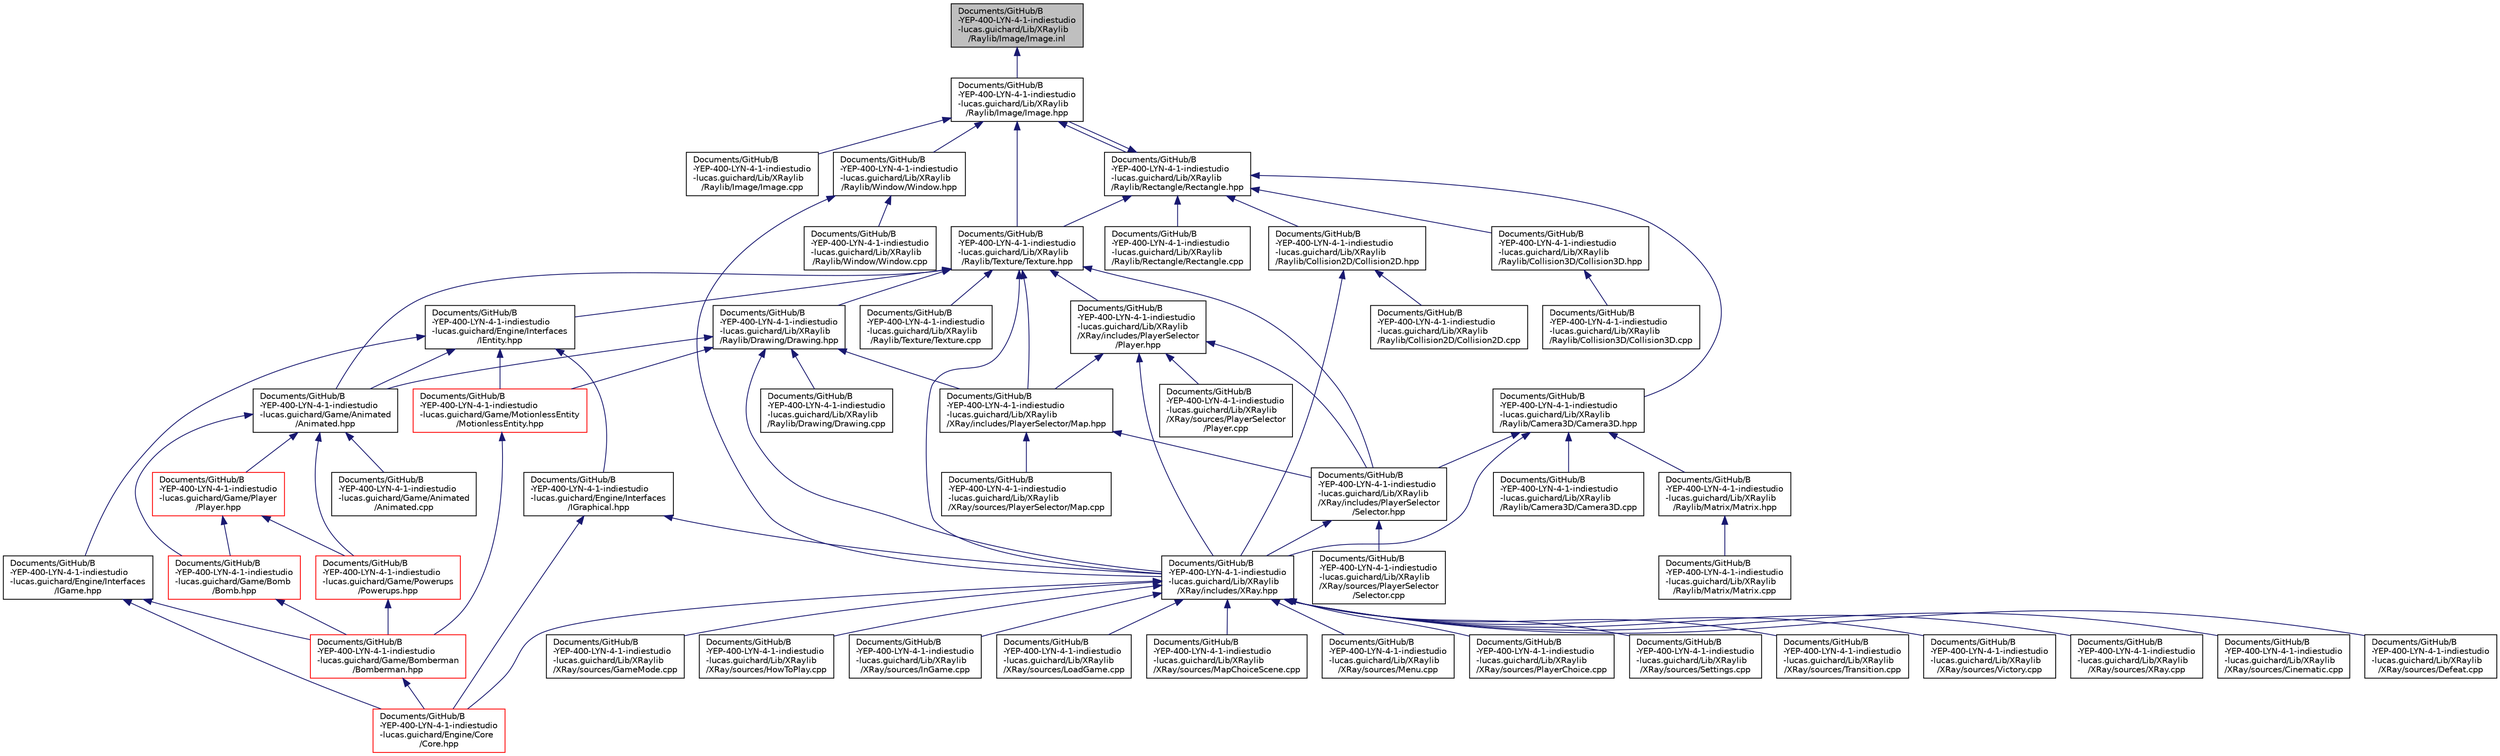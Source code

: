 digraph "Documents/GitHub/B-YEP-400-LYN-4-1-indiestudio-lucas.guichard/Lib/XRaylib/Raylib/Image/Image.inl"
{
 // LATEX_PDF_SIZE
  edge [fontname="Helvetica",fontsize="10",labelfontname="Helvetica",labelfontsize="10"];
  node [fontname="Helvetica",fontsize="10",shape=record];
  Node1 [label="Documents/GitHub/B\l-YEP-400-LYN-4-1-indiestudio\l-lucas.guichard/Lib/XRaylib\l/Raylib/Image/Image.inl",height=0.2,width=0.4,color="black", fillcolor="grey75", style="filled", fontcolor="black",tooltip=" "];
  Node1 -> Node2 [dir="back",color="midnightblue",fontsize="10",style="solid",fontname="Helvetica"];
  Node2 [label="Documents/GitHub/B\l-YEP-400-LYN-4-1-indiestudio\l-lucas.guichard/Lib/XRaylib\l/Raylib/Image/Image.hpp",height=0.2,width=0.4,color="black", fillcolor="white", style="filled",URL="$_image_8hpp.html",tooltip=" "];
  Node2 -> Node3 [dir="back",color="midnightblue",fontsize="10",style="solid",fontname="Helvetica"];
  Node3 [label="Documents/GitHub/B\l-YEP-400-LYN-4-1-indiestudio\l-lucas.guichard/Lib/XRaylib\l/Raylib/Image/Image.cpp",height=0.2,width=0.4,color="black", fillcolor="white", style="filled",URL="$_image_8cpp.html",tooltip=" "];
  Node2 -> Node4 [dir="back",color="midnightblue",fontsize="10",style="solid",fontname="Helvetica"];
  Node4 [label="Documents/GitHub/B\l-YEP-400-LYN-4-1-indiestudio\l-lucas.guichard/Lib/XRaylib\l/Raylib/Rectangle/Rectangle.hpp",height=0.2,width=0.4,color="black", fillcolor="white", style="filled",URL="$_rectangle_8hpp.html",tooltip=" "];
  Node4 -> Node5 [dir="back",color="midnightblue",fontsize="10",style="solid",fontname="Helvetica"];
  Node5 [label="Documents/GitHub/B\l-YEP-400-LYN-4-1-indiestudio\l-lucas.guichard/Lib/XRaylib\l/Raylib/Camera3D/Camera3D.hpp",height=0.2,width=0.4,color="black", fillcolor="white", style="filled",URL="$_camera3_d_8hpp.html",tooltip=" "];
  Node5 -> Node6 [dir="back",color="midnightblue",fontsize="10",style="solid",fontname="Helvetica"];
  Node6 [label="Documents/GitHub/B\l-YEP-400-LYN-4-1-indiestudio\l-lucas.guichard/Lib/XRaylib\l/Raylib/Camera3D/Camera3D.cpp",height=0.2,width=0.4,color="black", fillcolor="white", style="filled",URL="$_camera3_d_8cpp.html",tooltip=" "];
  Node5 -> Node7 [dir="back",color="midnightblue",fontsize="10",style="solid",fontname="Helvetica"];
  Node7 [label="Documents/GitHub/B\l-YEP-400-LYN-4-1-indiestudio\l-lucas.guichard/Lib/XRaylib\l/Raylib/Matrix/Matrix.hpp",height=0.2,width=0.4,color="black", fillcolor="white", style="filled",URL="$_matrix_8hpp.html",tooltip=" "];
  Node7 -> Node8 [dir="back",color="midnightblue",fontsize="10",style="solid",fontname="Helvetica"];
  Node8 [label="Documents/GitHub/B\l-YEP-400-LYN-4-1-indiestudio\l-lucas.guichard/Lib/XRaylib\l/Raylib/Matrix/Matrix.cpp",height=0.2,width=0.4,color="black", fillcolor="white", style="filled",URL="$_matrix_8cpp.html",tooltip=" "];
  Node5 -> Node9 [dir="back",color="midnightblue",fontsize="10",style="solid",fontname="Helvetica"];
  Node9 [label="Documents/GitHub/B\l-YEP-400-LYN-4-1-indiestudio\l-lucas.guichard/Lib/XRaylib\l/XRay/includes/PlayerSelector\l/Selector.hpp",height=0.2,width=0.4,color="black", fillcolor="white", style="filled",URL="$_selector_8hpp.html",tooltip=" "];
  Node9 -> Node10 [dir="back",color="midnightblue",fontsize="10",style="solid",fontname="Helvetica"];
  Node10 [label="Documents/GitHub/B\l-YEP-400-LYN-4-1-indiestudio\l-lucas.guichard/Lib/XRaylib\l/XRay/includes/XRay.hpp",height=0.2,width=0.4,color="black", fillcolor="white", style="filled",URL="$_x_ray_8hpp.html",tooltip=" "];
  Node10 -> Node11 [dir="back",color="midnightblue",fontsize="10",style="solid",fontname="Helvetica"];
  Node11 [label="Documents/GitHub/B\l-YEP-400-LYN-4-1-indiestudio\l-lucas.guichard/Engine/Core\l/Core.hpp",height=0.2,width=0.4,color="red", fillcolor="white", style="filled",URL="$_core_8hpp.html",tooltip=" "];
  Node10 -> Node14 [dir="back",color="midnightblue",fontsize="10",style="solid",fontname="Helvetica"];
  Node14 [label="Documents/GitHub/B\l-YEP-400-LYN-4-1-indiestudio\l-lucas.guichard/Lib/XRaylib\l/XRay/sources/Cinematic.cpp",height=0.2,width=0.4,color="black", fillcolor="white", style="filled",URL="$_cinematic_8cpp.html",tooltip=" "];
  Node10 -> Node15 [dir="back",color="midnightblue",fontsize="10",style="solid",fontname="Helvetica"];
  Node15 [label="Documents/GitHub/B\l-YEP-400-LYN-4-1-indiestudio\l-lucas.guichard/Lib/XRaylib\l/XRay/sources/Defeat.cpp",height=0.2,width=0.4,color="black", fillcolor="white", style="filled",URL="$_defeat_8cpp.html",tooltip=" "];
  Node10 -> Node16 [dir="back",color="midnightblue",fontsize="10",style="solid",fontname="Helvetica"];
  Node16 [label="Documents/GitHub/B\l-YEP-400-LYN-4-1-indiestudio\l-lucas.guichard/Lib/XRaylib\l/XRay/sources/GameMode.cpp",height=0.2,width=0.4,color="black", fillcolor="white", style="filled",URL="$_game_mode_8cpp.html",tooltip=" "];
  Node10 -> Node17 [dir="back",color="midnightblue",fontsize="10",style="solid",fontname="Helvetica"];
  Node17 [label="Documents/GitHub/B\l-YEP-400-LYN-4-1-indiestudio\l-lucas.guichard/Lib/XRaylib\l/XRay/sources/HowToPlay.cpp",height=0.2,width=0.4,color="black", fillcolor="white", style="filled",URL="$_how_to_play_8cpp.html",tooltip=" "];
  Node10 -> Node18 [dir="back",color="midnightblue",fontsize="10",style="solid",fontname="Helvetica"];
  Node18 [label="Documents/GitHub/B\l-YEP-400-LYN-4-1-indiestudio\l-lucas.guichard/Lib/XRaylib\l/XRay/sources/InGame.cpp",height=0.2,width=0.4,color="black", fillcolor="white", style="filled",URL="$_in_game_8cpp.html",tooltip=" "];
  Node10 -> Node19 [dir="back",color="midnightblue",fontsize="10",style="solid",fontname="Helvetica"];
  Node19 [label="Documents/GitHub/B\l-YEP-400-LYN-4-1-indiestudio\l-lucas.guichard/Lib/XRaylib\l/XRay/sources/LoadGame.cpp",height=0.2,width=0.4,color="black", fillcolor="white", style="filled",URL="$_load_game_8cpp.html",tooltip=" "];
  Node10 -> Node20 [dir="back",color="midnightblue",fontsize="10",style="solid",fontname="Helvetica"];
  Node20 [label="Documents/GitHub/B\l-YEP-400-LYN-4-1-indiestudio\l-lucas.guichard/Lib/XRaylib\l/XRay/sources/MapChoiceScene.cpp",height=0.2,width=0.4,color="black", fillcolor="white", style="filled",URL="$_map_choice_scene_8cpp.html",tooltip=" "];
  Node10 -> Node21 [dir="back",color="midnightblue",fontsize="10",style="solid",fontname="Helvetica"];
  Node21 [label="Documents/GitHub/B\l-YEP-400-LYN-4-1-indiestudio\l-lucas.guichard/Lib/XRaylib\l/XRay/sources/Menu.cpp",height=0.2,width=0.4,color="black", fillcolor="white", style="filled",URL="$_menu_8cpp.html",tooltip=" "];
  Node10 -> Node22 [dir="back",color="midnightblue",fontsize="10",style="solid",fontname="Helvetica"];
  Node22 [label="Documents/GitHub/B\l-YEP-400-LYN-4-1-indiestudio\l-lucas.guichard/Lib/XRaylib\l/XRay/sources/PlayerChoice.cpp",height=0.2,width=0.4,color="black", fillcolor="white", style="filled",URL="$_player_choice_8cpp.html",tooltip=" "];
  Node10 -> Node23 [dir="back",color="midnightblue",fontsize="10",style="solid",fontname="Helvetica"];
  Node23 [label="Documents/GitHub/B\l-YEP-400-LYN-4-1-indiestudio\l-lucas.guichard/Lib/XRaylib\l/XRay/sources/Settings.cpp",height=0.2,width=0.4,color="black", fillcolor="white", style="filled",URL="$_settings_8cpp.html",tooltip=" "];
  Node10 -> Node24 [dir="back",color="midnightblue",fontsize="10",style="solid",fontname="Helvetica"];
  Node24 [label="Documents/GitHub/B\l-YEP-400-LYN-4-1-indiestudio\l-lucas.guichard/Lib/XRaylib\l/XRay/sources/Transition.cpp",height=0.2,width=0.4,color="black", fillcolor="white", style="filled",URL="$_transition_8cpp.html",tooltip=" "];
  Node10 -> Node25 [dir="back",color="midnightblue",fontsize="10",style="solid",fontname="Helvetica"];
  Node25 [label="Documents/GitHub/B\l-YEP-400-LYN-4-1-indiestudio\l-lucas.guichard/Lib/XRaylib\l/XRay/sources/Victory.cpp",height=0.2,width=0.4,color="black", fillcolor="white", style="filled",URL="$_victory_8cpp.html",tooltip=" "];
  Node10 -> Node26 [dir="back",color="midnightblue",fontsize="10",style="solid",fontname="Helvetica"];
  Node26 [label="Documents/GitHub/B\l-YEP-400-LYN-4-1-indiestudio\l-lucas.guichard/Lib/XRaylib\l/XRay/sources/XRay.cpp",height=0.2,width=0.4,color="black", fillcolor="white", style="filled",URL="$_x_ray_8cpp.html",tooltip=" "];
  Node9 -> Node27 [dir="back",color="midnightblue",fontsize="10",style="solid",fontname="Helvetica"];
  Node27 [label="Documents/GitHub/B\l-YEP-400-LYN-4-1-indiestudio\l-lucas.guichard/Lib/XRaylib\l/XRay/sources/PlayerSelector\l/Selector.cpp",height=0.2,width=0.4,color="black", fillcolor="white", style="filled",URL="$_selector_8cpp.html",tooltip=" "];
  Node5 -> Node10 [dir="back",color="midnightblue",fontsize="10",style="solid",fontname="Helvetica"];
  Node4 -> Node28 [dir="back",color="midnightblue",fontsize="10",style="solid",fontname="Helvetica"];
  Node28 [label="Documents/GitHub/B\l-YEP-400-LYN-4-1-indiestudio\l-lucas.guichard/Lib/XRaylib\l/Raylib/Collision2D/Collision2D.hpp",height=0.2,width=0.4,color="black", fillcolor="white", style="filled",URL="$_collision2_d_8hpp.html",tooltip=" "];
  Node28 -> Node29 [dir="back",color="midnightblue",fontsize="10",style="solid",fontname="Helvetica"];
  Node29 [label="Documents/GitHub/B\l-YEP-400-LYN-4-1-indiestudio\l-lucas.guichard/Lib/XRaylib\l/Raylib/Collision2D/Collision2D.cpp",height=0.2,width=0.4,color="black", fillcolor="white", style="filled",URL="$_collision2_d_8cpp.html",tooltip=" "];
  Node28 -> Node10 [dir="back",color="midnightblue",fontsize="10",style="solid",fontname="Helvetica"];
  Node4 -> Node30 [dir="back",color="midnightblue",fontsize="10",style="solid",fontname="Helvetica"];
  Node30 [label="Documents/GitHub/B\l-YEP-400-LYN-4-1-indiestudio\l-lucas.guichard/Lib/XRaylib\l/Raylib/Collision3D/Collision3D.hpp",height=0.2,width=0.4,color="black", fillcolor="white", style="filled",URL="$_collision3_d_8hpp.html",tooltip=" "];
  Node30 -> Node31 [dir="back",color="midnightblue",fontsize="10",style="solid",fontname="Helvetica"];
  Node31 [label="Documents/GitHub/B\l-YEP-400-LYN-4-1-indiestudio\l-lucas.guichard/Lib/XRaylib\l/Raylib/Collision3D/Collision3D.cpp",height=0.2,width=0.4,color="black", fillcolor="white", style="filled",URL="$_collision3_d_8cpp.html",tooltip=" "];
  Node4 -> Node2 [dir="back",color="midnightblue",fontsize="10",style="solid",fontname="Helvetica"];
  Node4 -> Node32 [dir="back",color="midnightblue",fontsize="10",style="solid",fontname="Helvetica"];
  Node32 [label="Documents/GitHub/B\l-YEP-400-LYN-4-1-indiestudio\l-lucas.guichard/Lib/XRaylib\l/Raylib/Rectangle/Rectangle.cpp",height=0.2,width=0.4,color="black", fillcolor="white", style="filled",URL="$_rectangle_8cpp.html",tooltip=" "];
  Node4 -> Node33 [dir="back",color="midnightblue",fontsize="10",style="solid",fontname="Helvetica"];
  Node33 [label="Documents/GitHub/B\l-YEP-400-LYN-4-1-indiestudio\l-lucas.guichard/Lib/XRaylib\l/Raylib/Texture/Texture.hpp",height=0.2,width=0.4,color="black", fillcolor="white", style="filled",URL="$_texture_8hpp.html",tooltip=" "];
  Node33 -> Node34 [dir="back",color="midnightblue",fontsize="10",style="solid",fontname="Helvetica"];
  Node34 [label="Documents/GitHub/B\l-YEP-400-LYN-4-1-indiestudio\l-lucas.guichard/Engine/Interfaces\l/IEntity.hpp",height=0.2,width=0.4,color="black", fillcolor="white", style="filled",URL="$_i_entity_8hpp.html",tooltip=" "];
  Node34 -> Node35 [dir="back",color="midnightblue",fontsize="10",style="solid",fontname="Helvetica"];
  Node35 [label="Documents/GitHub/B\l-YEP-400-LYN-4-1-indiestudio\l-lucas.guichard/Engine/Interfaces\l/IGame.hpp",height=0.2,width=0.4,color="black", fillcolor="white", style="filled",URL="$_i_game_8hpp.html",tooltip=" "];
  Node35 -> Node11 [dir="back",color="midnightblue",fontsize="10",style="solid",fontname="Helvetica"];
  Node35 -> Node36 [dir="back",color="midnightblue",fontsize="10",style="solid",fontname="Helvetica"];
  Node36 [label="Documents/GitHub/B\l-YEP-400-LYN-4-1-indiestudio\l-lucas.guichard/Game/Bomberman\l/Bomberman.hpp",height=0.2,width=0.4,color="red", fillcolor="white", style="filled",URL="$_bomberman_8hpp.html",tooltip=" "];
  Node36 -> Node11 [dir="back",color="midnightblue",fontsize="10",style="solid",fontname="Helvetica"];
  Node34 -> Node40 [dir="back",color="midnightblue",fontsize="10",style="solid",fontname="Helvetica"];
  Node40 [label="Documents/GitHub/B\l-YEP-400-LYN-4-1-indiestudio\l-lucas.guichard/Engine/Interfaces\l/IGraphical.hpp",height=0.2,width=0.4,color="black", fillcolor="white", style="filled",URL="$_i_graphical_8hpp.html",tooltip=" "];
  Node40 -> Node11 [dir="back",color="midnightblue",fontsize="10",style="solid",fontname="Helvetica"];
  Node40 -> Node10 [dir="back",color="midnightblue",fontsize="10",style="solid",fontname="Helvetica"];
  Node34 -> Node41 [dir="back",color="midnightblue",fontsize="10",style="solid",fontname="Helvetica"];
  Node41 [label="Documents/GitHub/B\l-YEP-400-LYN-4-1-indiestudio\l-lucas.guichard/Game/Animated\l/Animated.hpp",height=0.2,width=0.4,color="black", fillcolor="white", style="filled",URL="$_animated_8hpp.html",tooltip=" "];
  Node41 -> Node42 [dir="back",color="midnightblue",fontsize="10",style="solid",fontname="Helvetica"];
  Node42 [label="Documents/GitHub/B\l-YEP-400-LYN-4-1-indiestudio\l-lucas.guichard/Game/Animated\l/Animated.cpp",height=0.2,width=0.4,color="black", fillcolor="white", style="filled",URL="$_animated_8cpp.html",tooltip=" "];
  Node41 -> Node43 [dir="back",color="midnightblue",fontsize="10",style="solid",fontname="Helvetica"];
  Node43 [label="Documents/GitHub/B\l-YEP-400-LYN-4-1-indiestudio\l-lucas.guichard/Game/Bomb\l/Bomb.hpp",height=0.2,width=0.4,color="red", fillcolor="white", style="filled",URL="$_bomb_8hpp.html",tooltip=" "];
  Node43 -> Node36 [dir="back",color="midnightblue",fontsize="10",style="solid",fontname="Helvetica"];
  Node41 -> Node45 [dir="back",color="midnightblue",fontsize="10",style="solid",fontname="Helvetica"];
  Node45 [label="Documents/GitHub/B\l-YEP-400-LYN-4-1-indiestudio\l-lucas.guichard/Game/Player\l/Player.hpp",height=0.2,width=0.4,color="red", fillcolor="white", style="filled",URL="$_game_2_player_2_player_8hpp.html",tooltip=" "];
  Node45 -> Node43 [dir="back",color="midnightblue",fontsize="10",style="solid",fontname="Helvetica"];
  Node45 -> Node47 [dir="back",color="midnightblue",fontsize="10",style="solid",fontname="Helvetica"];
  Node47 [label="Documents/GitHub/B\l-YEP-400-LYN-4-1-indiestudio\l-lucas.guichard/Game/Powerups\l/Powerups.hpp",height=0.2,width=0.4,color="red", fillcolor="white", style="filled",URL="$_powerups_8hpp.html",tooltip=" "];
  Node47 -> Node36 [dir="back",color="midnightblue",fontsize="10",style="solid",fontname="Helvetica"];
  Node41 -> Node47 [dir="back",color="midnightblue",fontsize="10",style="solid",fontname="Helvetica"];
  Node34 -> Node55 [dir="back",color="midnightblue",fontsize="10",style="solid",fontname="Helvetica"];
  Node55 [label="Documents/GitHub/B\l-YEP-400-LYN-4-1-indiestudio\l-lucas.guichard/Game/MotionlessEntity\l/MotionlessEntity.hpp",height=0.2,width=0.4,color="red", fillcolor="white", style="filled",URL="$_motionless_entity_8hpp.html",tooltip=" "];
  Node55 -> Node36 [dir="back",color="midnightblue",fontsize="10",style="solid",fontname="Helvetica"];
  Node33 -> Node41 [dir="back",color="midnightblue",fontsize="10",style="solid",fontname="Helvetica"];
  Node33 -> Node57 [dir="back",color="midnightblue",fontsize="10",style="solid",fontname="Helvetica"];
  Node57 [label="Documents/GitHub/B\l-YEP-400-LYN-4-1-indiestudio\l-lucas.guichard/Lib/XRaylib\l/Raylib/Drawing/Drawing.hpp",height=0.2,width=0.4,color="black", fillcolor="white", style="filled",URL="$_drawing_8hpp.html",tooltip=" "];
  Node57 -> Node41 [dir="back",color="midnightblue",fontsize="10",style="solid",fontname="Helvetica"];
  Node57 -> Node55 [dir="back",color="midnightblue",fontsize="10",style="solid",fontname="Helvetica"];
  Node57 -> Node58 [dir="back",color="midnightblue",fontsize="10",style="solid",fontname="Helvetica"];
  Node58 [label="Documents/GitHub/B\l-YEP-400-LYN-4-1-indiestudio\l-lucas.guichard/Lib/XRaylib\l/Raylib/Drawing/Drawing.cpp",height=0.2,width=0.4,color="black", fillcolor="white", style="filled",URL="$_drawing_8cpp.html",tooltip=" "];
  Node57 -> Node59 [dir="back",color="midnightblue",fontsize="10",style="solid",fontname="Helvetica"];
  Node59 [label="Documents/GitHub/B\l-YEP-400-LYN-4-1-indiestudio\l-lucas.guichard/Lib/XRaylib\l/XRay/includes/PlayerSelector/Map.hpp",height=0.2,width=0.4,color="black", fillcolor="white", style="filled",URL="$_lib_2_x_raylib_2_x_ray_2includes_2_player_selector_2_map_8hpp.html",tooltip=" "];
  Node59 -> Node9 [dir="back",color="midnightblue",fontsize="10",style="solid",fontname="Helvetica"];
  Node59 -> Node60 [dir="back",color="midnightblue",fontsize="10",style="solid",fontname="Helvetica"];
  Node60 [label="Documents/GitHub/B\l-YEP-400-LYN-4-1-indiestudio\l-lucas.guichard/Lib/XRaylib\l/XRay/sources/PlayerSelector/Map.cpp",height=0.2,width=0.4,color="black", fillcolor="white", style="filled",URL="$_lib_2_x_raylib_2_x_ray_2sources_2_player_selector_2_map_8cpp.html",tooltip=" "];
  Node57 -> Node10 [dir="back",color="midnightblue",fontsize="10",style="solid",fontname="Helvetica"];
  Node33 -> Node61 [dir="back",color="midnightblue",fontsize="10",style="solid",fontname="Helvetica"];
  Node61 [label="Documents/GitHub/B\l-YEP-400-LYN-4-1-indiestudio\l-lucas.guichard/Lib/XRaylib\l/Raylib/Texture/Texture.cpp",height=0.2,width=0.4,color="black", fillcolor="white", style="filled",URL="$_texture_8cpp.html",tooltip=" "];
  Node33 -> Node59 [dir="back",color="midnightblue",fontsize="10",style="solid",fontname="Helvetica"];
  Node33 -> Node62 [dir="back",color="midnightblue",fontsize="10",style="solid",fontname="Helvetica"];
  Node62 [label="Documents/GitHub/B\l-YEP-400-LYN-4-1-indiestudio\l-lucas.guichard/Lib/XRaylib\l/XRay/includes/PlayerSelector\l/Player.hpp",height=0.2,width=0.4,color="black", fillcolor="white", style="filled",URL="$_lib_2_x_raylib_2_x_ray_2includes_2_player_selector_2_player_8hpp.html",tooltip=" "];
  Node62 -> Node59 [dir="back",color="midnightblue",fontsize="10",style="solid",fontname="Helvetica"];
  Node62 -> Node9 [dir="back",color="midnightblue",fontsize="10",style="solid",fontname="Helvetica"];
  Node62 -> Node10 [dir="back",color="midnightblue",fontsize="10",style="solid",fontname="Helvetica"];
  Node62 -> Node63 [dir="back",color="midnightblue",fontsize="10",style="solid",fontname="Helvetica"];
  Node63 [label="Documents/GitHub/B\l-YEP-400-LYN-4-1-indiestudio\l-lucas.guichard/Lib/XRaylib\l/XRay/sources/PlayerSelector\l/Player.cpp",height=0.2,width=0.4,color="black", fillcolor="white", style="filled",URL="$_lib_2_x_raylib_2_x_ray_2sources_2_player_selector_2_player_8cpp.html",tooltip=" "];
  Node33 -> Node9 [dir="back",color="midnightblue",fontsize="10",style="solid",fontname="Helvetica"];
  Node33 -> Node10 [dir="back",color="midnightblue",fontsize="10",style="solid",fontname="Helvetica"];
  Node2 -> Node33 [dir="back",color="midnightblue",fontsize="10",style="solid",fontname="Helvetica"];
  Node2 -> Node64 [dir="back",color="midnightblue",fontsize="10",style="solid",fontname="Helvetica"];
  Node64 [label="Documents/GitHub/B\l-YEP-400-LYN-4-1-indiestudio\l-lucas.guichard/Lib/XRaylib\l/Raylib/Window/Window.hpp",height=0.2,width=0.4,color="black", fillcolor="white", style="filled",URL="$_window_8hpp.html",tooltip=" "];
  Node64 -> Node65 [dir="back",color="midnightblue",fontsize="10",style="solid",fontname="Helvetica"];
  Node65 [label="Documents/GitHub/B\l-YEP-400-LYN-4-1-indiestudio\l-lucas.guichard/Lib/XRaylib\l/Raylib/Window/Window.cpp",height=0.2,width=0.4,color="black", fillcolor="white", style="filled",URL="$_window_8cpp.html",tooltip=" "];
  Node64 -> Node10 [dir="back",color="midnightblue",fontsize="10",style="solid",fontname="Helvetica"];
}
